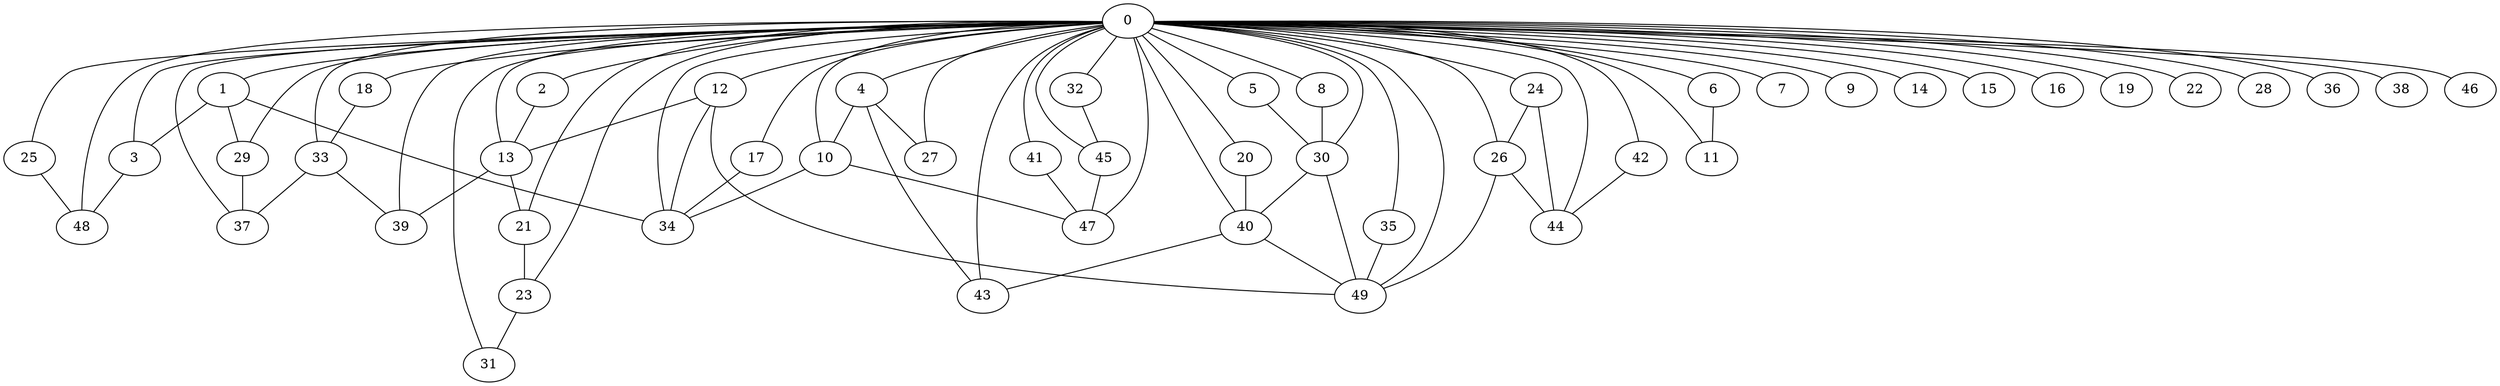 
graph graphname {
    0 -- 1
0 -- 2
0 -- 3
0 -- 4
0 -- 5
0 -- 6
0 -- 7
0 -- 8
0 -- 9
0 -- 10
0 -- 11
0 -- 12
0 -- 13
0 -- 14
0 -- 15
0 -- 16
0 -- 17
0 -- 18
0 -- 19
0 -- 20
0 -- 21
0 -- 22
0 -- 23
0 -- 24
0 -- 25
0 -- 26
0 -- 27
0 -- 28
0 -- 29
0 -- 30
0 -- 31
0 -- 32
0 -- 33
0 -- 34
0 -- 35
0 -- 36
0 -- 37
0 -- 38
0 -- 39
0 -- 40
0 -- 41
0 -- 42
0 -- 43
0 -- 44
0 -- 45
0 -- 46
0 -- 47
0 -- 48
0 -- 49
1 -- 34
1 -- 3
1 -- 29
2 -- 13
3 -- 48
4 -- 10
4 -- 27
4 -- 43
5 -- 30
6 -- 11
8 -- 30
10 -- 34
10 -- 47
12 -- 13
12 -- 34
12 -- 49
13 -- 21
13 -- 39
17 -- 34
18 -- 33
20 -- 40
21 -- 23
23 -- 31
24 -- 26
24 -- 44
25 -- 48
26 -- 49
26 -- 44
29 -- 37
30 -- 49
30 -- 40
32 -- 45
33 -- 39
33 -- 37
35 -- 49
40 -- 43
40 -- 49
41 -- 47
42 -- 44
45 -- 47

}
